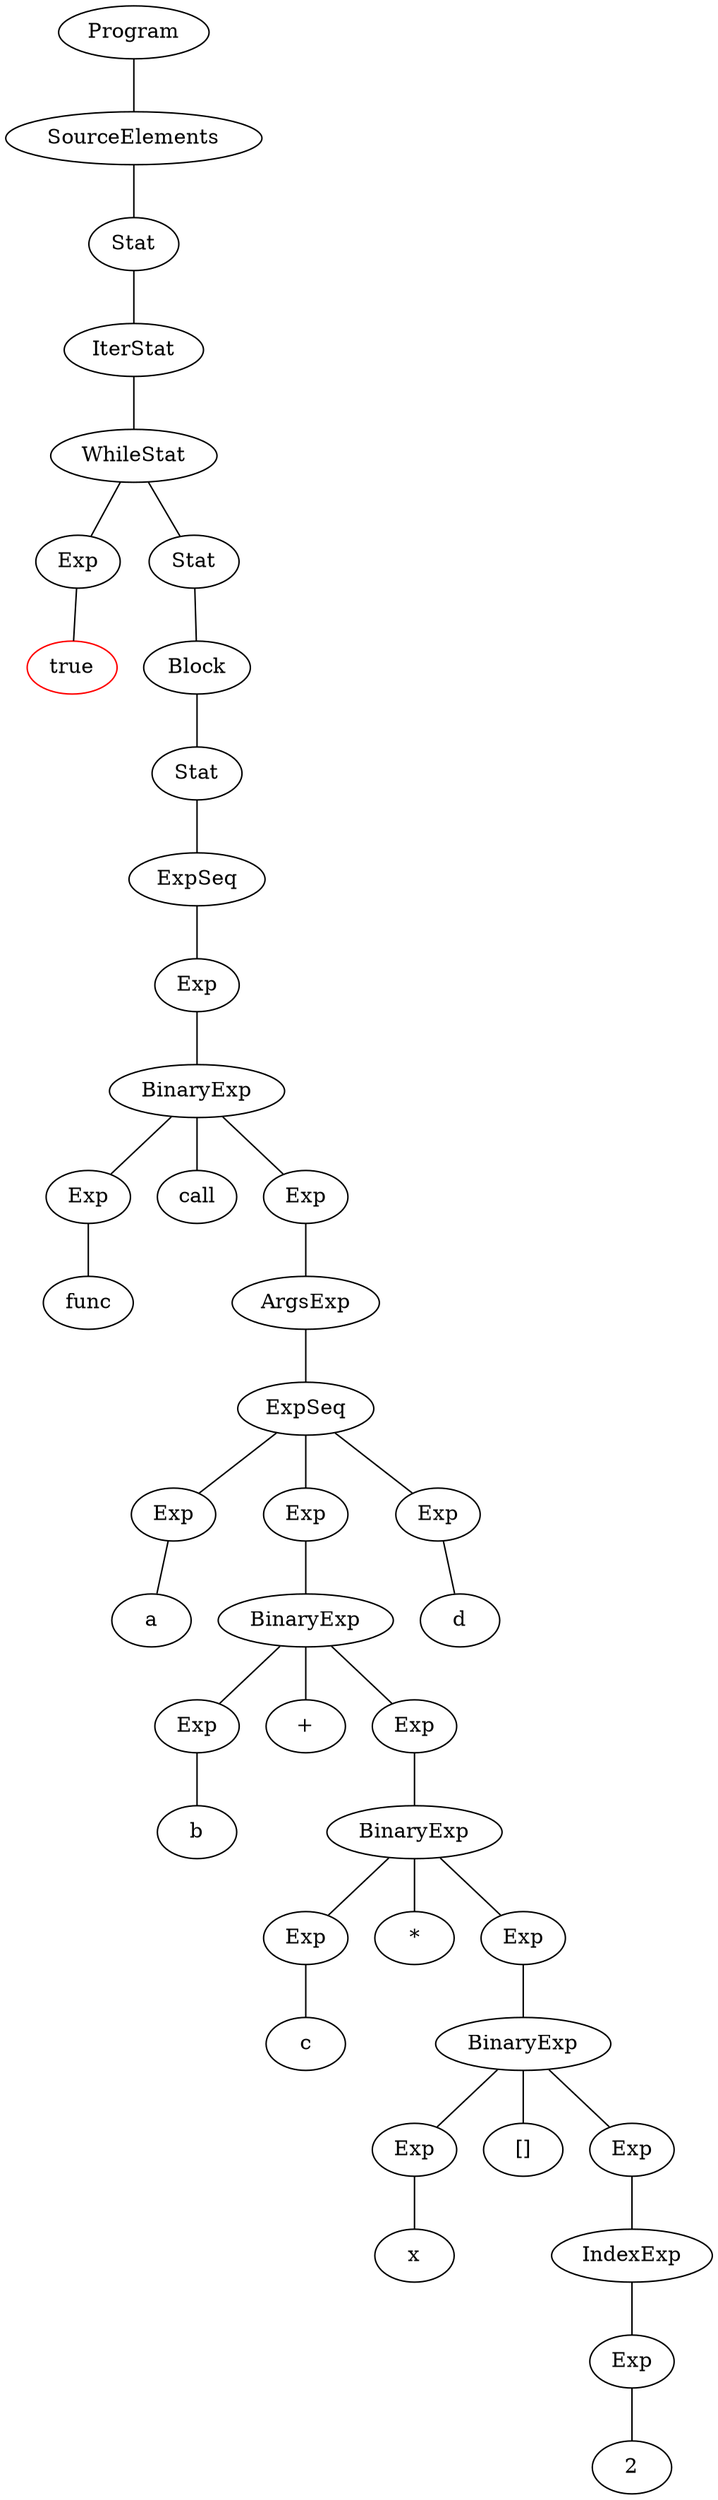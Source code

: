 graph vis {
	node417[label="Program"]
	node417 -- node402
	node402[label="SourceElements"]
	node402 -- node401
	node401[label="Stat"]
	node401 -- node400
	node400[label="IterStat"]
	node400 -- node399
	node399[label="WhileStat"]
	node399 -- node363
	node363[label="Exp"]
	node363 -- node362
	node362[label="true", color=red]
	node399 -- node398
	node398[label="Stat"]
	node398 -- node397
	node397[label="Block"]
	node397 -- node396
	node396[label="Stat"]
	node396 -- node395
	node395[label="ExpSeq"]
	node395 -- node394
	node394[label="Exp"]
	node394 -- node393
	node393[label="BinaryExp"]
	node393 -- node365
	node365[label="Exp"]
	node365 -- node364
	node364[label="func"]
	node393 -- node392
	node392[label="call"]
	node393 -- node391
	node391[label="Exp"]
	node391 -- node390
	node390[label="ArgsExp"]
	node390 -- node389
	node389[label="ExpSeq"]
	node389 -- node367
	node367[label="Exp"]
	node367 -- node366
	node366[label="a"]
	node389 -- node386
	node386[label="Exp"]
	node386 -- node385
	node385[label="BinaryExp"]
	node385 -- node369
	node369[label="Exp"]
	node369 -- node368
	node368[label="b"]
	node385 -- node384
	node384[label="+"]
	node385 -- node383
	node383[label="Exp"]
	node383 -- node382
	node382[label="BinaryExp"]
	node382 -- node371
	node371[label="Exp"]
	node371 -- node370
	node370[label="c"]
	node382 -- node381
	node381[label="*"]
	node382 -- node380
	node380[label="Exp"]
	node380 -- node379
	node379[label="BinaryExp"]
	node379 -- node373
	node373[label="Exp"]
	node373 -- node372
	node372[label="x"]
	node379 -- node378
	node378[label="[]"]
	node379 -- node377
	node377[label="Exp"]
	node377 -- node376
	node376[label="IndexExp"]
	node376 -- node375
	node375[label="Exp"]
	node375 -- node374
	node374[label="2"]
	node389 -- node388
	node388[label="Exp"]
	node388 -- node387
	node387[label="d"]
}
